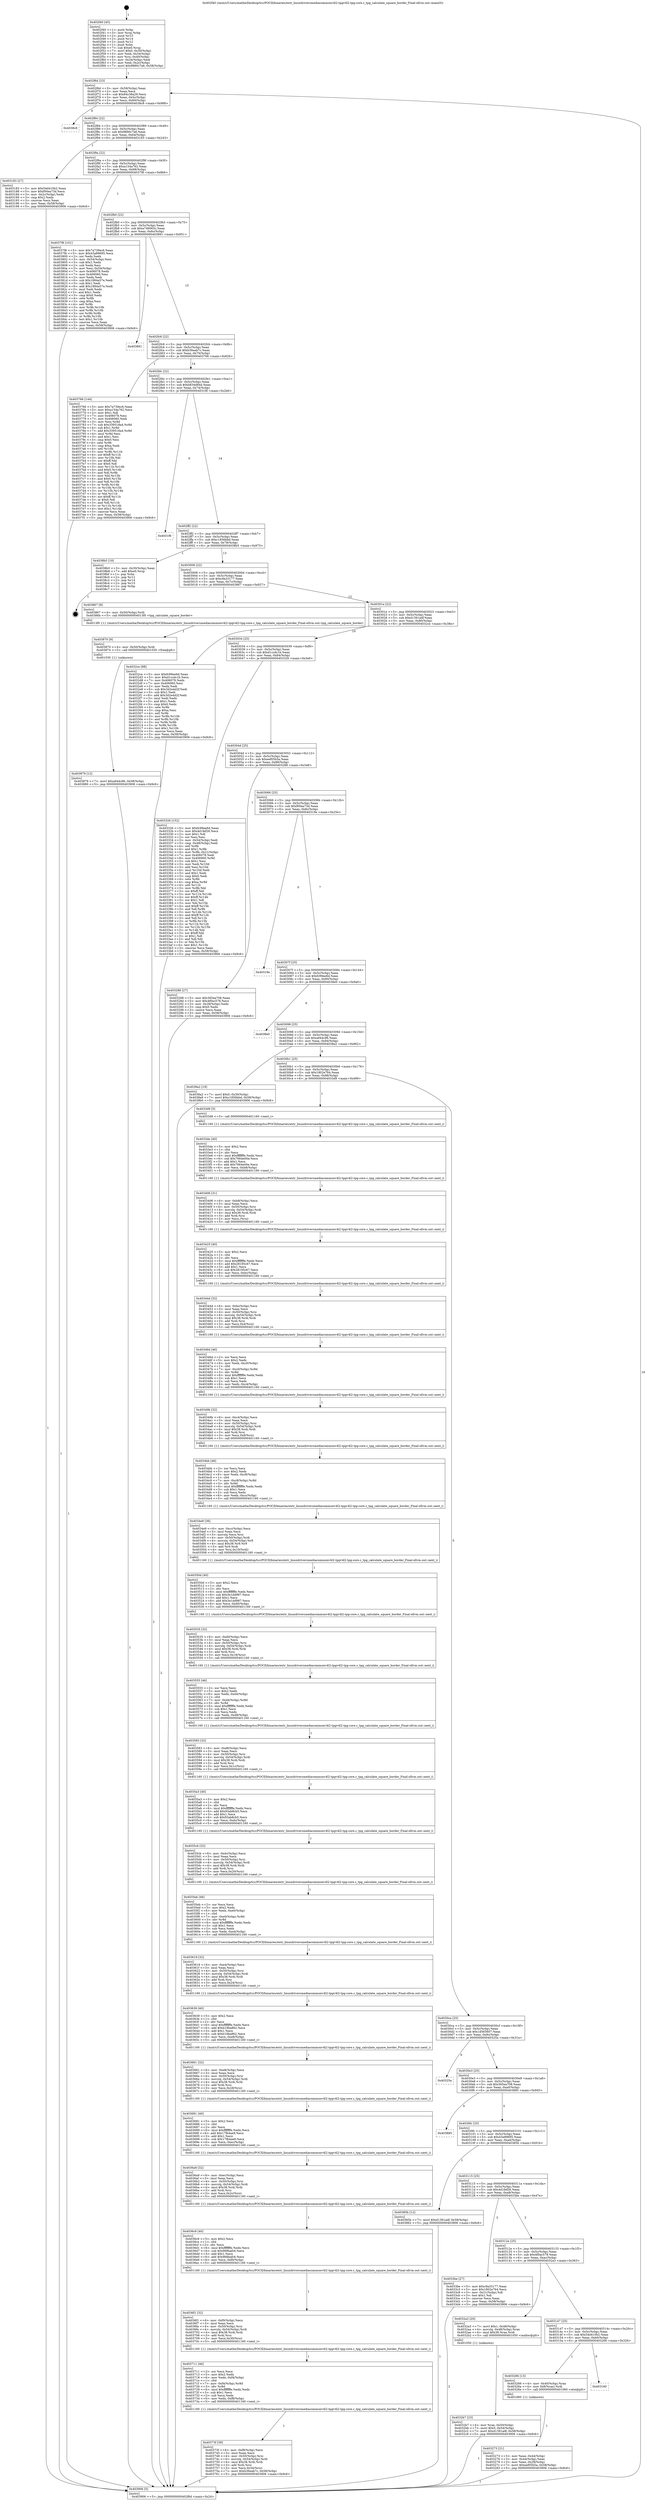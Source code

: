 digraph "0x402f40" {
  label = "0x402f40 (/mnt/c/Users/mathe/Desktop/tcc/POCII/binaries/extr_linuxdriversmediacommonv4l2-tpgv4l2-tpg-core.c_tpg_calculate_square_border_Final-ollvm.out::main(0))"
  labelloc = "t"
  node[shape=record]

  Entry [label="",width=0.3,height=0.3,shape=circle,fillcolor=black,style=filled]
  "0x402f6d" [label="{
     0x402f6d [23]\l
     | [instrs]\l
     &nbsp;&nbsp;0x402f6d \<+3\>: mov -0x58(%rbp),%eax\l
     &nbsp;&nbsp;0x402f70 \<+2\>: mov %eax,%ecx\l
     &nbsp;&nbsp;0x402f72 \<+6\>: sub $0x84c38a29,%ecx\l
     &nbsp;&nbsp;0x402f78 \<+3\>: mov %eax,-0x5c(%rbp)\l
     &nbsp;&nbsp;0x402f7b \<+3\>: mov %ecx,-0x60(%rbp)\l
     &nbsp;&nbsp;0x402f7e \<+6\>: je 00000000004038c8 \<main+0x988\>\l
  }"]
  "0x4038c8" [label="{
     0x4038c8\l
  }", style=dashed]
  "0x402f84" [label="{
     0x402f84 [22]\l
     | [instrs]\l
     &nbsp;&nbsp;0x402f84 \<+5\>: jmp 0000000000402f89 \<main+0x49\>\l
     &nbsp;&nbsp;0x402f89 \<+3\>: mov -0x5c(%rbp),%eax\l
     &nbsp;&nbsp;0x402f8c \<+5\>: sub $0x9890c7a6,%eax\l
     &nbsp;&nbsp;0x402f91 \<+3\>: mov %eax,-0x64(%rbp)\l
     &nbsp;&nbsp;0x402f94 \<+6\>: je 0000000000403183 \<main+0x243\>\l
  }"]
  Exit [label="",width=0.3,height=0.3,shape=circle,fillcolor=black,style=filled,peripheries=2]
  "0x403183" [label="{
     0x403183 [27]\l
     | [instrs]\l
     &nbsp;&nbsp;0x403183 \<+5\>: mov $0x54d410b2,%eax\l
     &nbsp;&nbsp;0x403188 \<+5\>: mov $0xf00ea73d,%ecx\l
     &nbsp;&nbsp;0x40318d \<+3\>: mov -0x2c(%rbp),%edx\l
     &nbsp;&nbsp;0x403190 \<+3\>: cmp $0x2,%edx\l
     &nbsp;&nbsp;0x403193 \<+3\>: cmovne %ecx,%eax\l
     &nbsp;&nbsp;0x403196 \<+3\>: mov %eax,-0x58(%rbp)\l
     &nbsp;&nbsp;0x403199 \<+5\>: jmp 0000000000403906 \<main+0x9c6\>\l
  }"]
  "0x402f9a" [label="{
     0x402f9a [22]\l
     | [instrs]\l
     &nbsp;&nbsp;0x402f9a \<+5\>: jmp 0000000000402f9f \<main+0x5f\>\l
     &nbsp;&nbsp;0x402f9f \<+3\>: mov -0x5c(%rbp),%eax\l
     &nbsp;&nbsp;0x402fa2 \<+5\>: sub $0xa154a762,%eax\l
     &nbsp;&nbsp;0x402fa7 \<+3\>: mov %eax,-0x68(%rbp)\l
     &nbsp;&nbsp;0x402faa \<+6\>: je 00000000004037f6 \<main+0x8b6\>\l
  }"]
  "0x403906" [label="{
     0x403906 [5]\l
     | [instrs]\l
     &nbsp;&nbsp;0x403906 \<+5\>: jmp 0000000000402f6d \<main+0x2d\>\l
  }"]
  "0x402f40" [label="{
     0x402f40 [45]\l
     | [instrs]\l
     &nbsp;&nbsp;0x402f40 \<+1\>: push %rbp\l
     &nbsp;&nbsp;0x402f41 \<+3\>: mov %rsp,%rbp\l
     &nbsp;&nbsp;0x402f44 \<+2\>: push %r15\l
     &nbsp;&nbsp;0x402f46 \<+2\>: push %r14\l
     &nbsp;&nbsp;0x402f48 \<+2\>: push %r12\l
     &nbsp;&nbsp;0x402f4a \<+1\>: push %rbx\l
     &nbsp;&nbsp;0x402f4b \<+7\>: sub $0xe0,%rsp\l
     &nbsp;&nbsp;0x402f52 \<+7\>: movl $0x0,-0x30(%rbp)\l
     &nbsp;&nbsp;0x402f59 \<+3\>: mov %edi,-0x34(%rbp)\l
     &nbsp;&nbsp;0x402f5c \<+4\>: mov %rsi,-0x40(%rbp)\l
     &nbsp;&nbsp;0x402f60 \<+3\>: mov -0x34(%rbp),%edi\l
     &nbsp;&nbsp;0x402f63 \<+3\>: mov %edi,-0x2c(%rbp)\l
     &nbsp;&nbsp;0x402f66 \<+7\>: movl $0x9890c7a6,-0x58(%rbp)\l
  }"]
  "0x403879" [label="{
     0x403879 [12]\l
     | [instrs]\l
     &nbsp;&nbsp;0x403879 \<+7\>: movl $0xa944c96,-0x58(%rbp)\l
     &nbsp;&nbsp;0x403880 \<+5\>: jmp 0000000000403906 \<main+0x9c6\>\l
  }"]
  "0x4037f6" [label="{
     0x4037f6 [101]\l
     | [instrs]\l
     &nbsp;&nbsp;0x4037f6 \<+5\>: mov $0x7a739ec6,%eax\l
     &nbsp;&nbsp;0x4037fb \<+5\>: mov $0x43a89695,%ecx\l
     &nbsp;&nbsp;0x403800 \<+2\>: xor %edx,%edx\l
     &nbsp;&nbsp;0x403802 \<+3\>: mov -0x54(%rbp),%esi\l
     &nbsp;&nbsp;0x403805 \<+3\>: sub $0x1,%edx\l
     &nbsp;&nbsp;0x403808 \<+2\>: sub %edx,%esi\l
     &nbsp;&nbsp;0x40380a \<+3\>: mov %esi,-0x54(%rbp)\l
     &nbsp;&nbsp;0x40380d \<+7\>: mov 0x406078,%edx\l
     &nbsp;&nbsp;0x403814 \<+7\>: mov 0x406060,%esi\l
     &nbsp;&nbsp;0x40381b \<+2\>: mov %edx,%edi\l
     &nbsp;&nbsp;0x40381d \<+6\>: sub $0x1884a57e,%edi\l
     &nbsp;&nbsp;0x403823 \<+3\>: sub $0x1,%edi\l
     &nbsp;&nbsp;0x403826 \<+6\>: add $0x1884a57e,%edi\l
     &nbsp;&nbsp;0x40382c \<+3\>: imul %edi,%edx\l
     &nbsp;&nbsp;0x40382f \<+3\>: and $0x1,%edx\l
     &nbsp;&nbsp;0x403832 \<+3\>: cmp $0x0,%edx\l
     &nbsp;&nbsp;0x403835 \<+4\>: sete %r8b\l
     &nbsp;&nbsp;0x403839 \<+3\>: cmp $0xa,%esi\l
     &nbsp;&nbsp;0x40383c \<+4\>: setl %r9b\l
     &nbsp;&nbsp;0x403840 \<+3\>: mov %r8b,%r10b\l
     &nbsp;&nbsp;0x403843 \<+3\>: and %r9b,%r10b\l
     &nbsp;&nbsp;0x403846 \<+3\>: xor %r9b,%r8b\l
     &nbsp;&nbsp;0x403849 \<+3\>: or %r8b,%r10b\l
     &nbsp;&nbsp;0x40384c \<+4\>: test $0x1,%r10b\l
     &nbsp;&nbsp;0x403850 \<+3\>: cmovne %ecx,%eax\l
     &nbsp;&nbsp;0x403853 \<+3\>: mov %eax,-0x58(%rbp)\l
     &nbsp;&nbsp;0x403856 \<+5\>: jmp 0000000000403906 \<main+0x9c6\>\l
  }"]
  "0x402fb0" [label="{
     0x402fb0 [22]\l
     | [instrs]\l
     &nbsp;&nbsp;0x402fb0 \<+5\>: jmp 0000000000402fb5 \<main+0x75\>\l
     &nbsp;&nbsp;0x402fb5 \<+3\>: mov -0x5c(%rbp),%eax\l
     &nbsp;&nbsp;0x402fb8 \<+5\>: sub $0xa749063c,%eax\l
     &nbsp;&nbsp;0x402fbd \<+3\>: mov %eax,-0x6c(%rbp)\l
     &nbsp;&nbsp;0x402fc0 \<+6\>: je 0000000000403891 \<main+0x951\>\l
  }"]
  "0x403870" [label="{
     0x403870 [9]\l
     | [instrs]\l
     &nbsp;&nbsp;0x403870 \<+4\>: mov -0x50(%rbp),%rdi\l
     &nbsp;&nbsp;0x403874 \<+5\>: call 0000000000401030 \<free@plt\>\l
     | [calls]\l
     &nbsp;&nbsp;0x401030 \{1\} (unknown)\l
  }"]
  "0x403891" [label="{
     0x403891\l
  }", style=dashed]
  "0x402fc6" [label="{
     0x402fc6 [22]\l
     | [instrs]\l
     &nbsp;&nbsp;0x402fc6 \<+5\>: jmp 0000000000402fcb \<main+0x8b\>\l
     &nbsp;&nbsp;0x402fcb \<+3\>: mov -0x5c(%rbp),%eax\l
     &nbsp;&nbsp;0x402fce \<+5\>: sub $0xb36eab7c,%eax\l
     &nbsp;&nbsp;0x402fd3 \<+3\>: mov %eax,-0x70(%rbp)\l
     &nbsp;&nbsp;0x402fd6 \<+6\>: je 0000000000403766 \<main+0x826\>\l
  }"]
  "0x40373f" [label="{
     0x40373f [39]\l
     | [instrs]\l
     &nbsp;&nbsp;0x40373f \<+6\>: mov -0xf8(%rbp),%ecx\l
     &nbsp;&nbsp;0x403745 \<+3\>: imul %eax,%ecx\l
     &nbsp;&nbsp;0x403748 \<+4\>: mov -0x50(%rbp),%rsi\l
     &nbsp;&nbsp;0x40374c \<+4\>: movslq -0x54(%rbp),%rdi\l
     &nbsp;&nbsp;0x403750 \<+4\>: imul $0x38,%rdi,%rdi\l
     &nbsp;&nbsp;0x403754 \<+3\>: add %rdi,%rsi\l
     &nbsp;&nbsp;0x403757 \<+3\>: mov %ecx,0x34(%rsi)\l
     &nbsp;&nbsp;0x40375a \<+7\>: movl $0xb36eab7c,-0x58(%rbp)\l
     &nbsp;&nbsp;0x403761 \<+5\>: jmp 0000000000403906 \<main+0x9c6\>\l
  }"]
  "0x403766" [label="{
     0x403766 [144]\l
     | [instrs]\l
     &nbsp;&nbsp;0x403766 \<+5\>: mov $0x7a739ec6,%eax\l
     &nbsp;&nbsp;0x40376b \<+5\>: mov $0xa154a762,%ecx\l
     &nbsp;&nbsp;0x403770 \<+2\>: mov $0x1,%dl\l
     &nbsp;&nbsp;0x403772 \<+7\>: mov 0x406078,%esi\l
     &nbsp;&nbsp;0x403779 \<+7\>: mov 0x406060,%edi\l
     &nbsp;&nbsp;0x403780 \<+3\>: mov %esi,%r8d\l
     &nbsp;&nbsp;0x403783 \<+7\>: sub $0x339518a4,%r8d\l
     &nbsp;&nbsp;0x40378a \<+4\>: sub $0x1,%r8d\l
     &nbsp;&nbsp;0x40378e \<+7\>: add $0x339518a4,%r8d\l
     &nbsp;&nbsp;0x403795 \<+4\>: imul %r8d,%esi\l
     &nbsp;&nbsp;0x403799 \<+3\>: and $0x1,%esi\l
     &nbsp;&nbsp;0x40379c \<+3\>: cmp $0x0,%esi\l
     &nbsp;&nbsp;0x40379f \<+4\>: sete %r9b\l
     &nbsp;&nbsp;0x4037a3 \<+3\>: cmp $0xa,%edi\l
     &nbsp;&nbsp;0x4037a6 \<+4\>: setl %r10b\l
     &nbsp;&nbsp;0x4037aa \<+3\>: mov %r9b,%r11b\l
     &nbsp;&nbsp;0x4037ad \<+4\>: xor $0xff,%r11b\l
     &nbsp;&nbsp;0x4037b1 \<+3\>: mov %r10b,%bl\l
     &nbsp;&nbsp;0x4037b4 \<+3\>: xor $0xff,%bl\l
     &nbsp;&nbsp;0x4037b7 \<+3\>: xor $0x0,%dl\l
     &nbsp;&nbsp;0x4037ba \<+3\>: mov %r11b,%r14b\l
     &nbsp;&nbsp;0x4037bd \<+4\>: and $0x0,%r14b\l
     &nbsp;&nbsp;0x4037c1 \<+3\>: and %dl,%r9b\l
     &nbsp;&nbsp;0x4037c4 \<+3\>: mov %bl,%r15b\l
     &nbsp;&nbsp;0x4037c7 \<+4\>: and $0x0,%r15b\l
     &nbsp;&nbsp;0x4037cb \<+3\>: and %dl,%r10b\l
     &nbsp;&nbsp;0x4037ce \<+3\>: or %r9b,%r14b\l
     &nbsp;&nbsp;0x4037d1 \<+3\>: or %r10b,%r15b\l
     &nbsp;&nbsp;0x4037d4 \<+3\>: xor %r15b,%r14b\l
     &nbsp;&nbsp;0x4037d7 \<+3\>: or %bl,%r11b\l
     &nbsp;&nbsp;0x4037da \<+4\>: xor $0xff,%r11b\l
     &nbsp;&nbsp;0x4037de \<+3\>: or $0x0,%dl\l
     &nbsp;&nbsp;0x4037e1 \<+3\>: and %dl,%r11b\l
     &nbsp;&nbsp;0x4037e4 \<+3\>: or %r11b,%r14b\l
     &nbsp;&nbsp;0x4037e7 \<+4\>: test $0x1,%r14b\l
     &nbsp;&nbsp;0x4037eb \<+3\>: cmovne %ecx,%eax\l
     &nbsp;&nbsp;0x4037ee \<+3\>: mov %eax,-0x58(%rbp)\l
     &nbsp;&nbsp;0x4037f1 \<+5\>: jmp 0000000000403906 \<main+0x9c6\>\l
  }"]
  "0x402fdc" [label="{
     0x402fdc [22]\l
     | [instrs]\l
     &nbsp;&nbsp;0x402fdc \<+5\>: jmp 0000000000402fe1 \<main+0xa1\>\l
     &nbsp;&nbsp;0x402fe1 \<+3\>: mov -0x5c(%rbp),%eax\l
     &nbsp;&nbsp;0x402fe4 \<+5\>: sub $0xb834d84d,%eax\l
     &nbsp;&nbsp;0x402fe9 \<+3\>: mov %eax,-0x74(%rbp)\l
     &nbsp;&nbsp;0x402fec \<+6\>: je 00000000004031f6 \<main+0x2b6\>\l
  }"]
  "0x403711" [label="{
     0x403711 [46]\l
     | [instrs]\l
     &nbsp;&nbsp;0x403711 \<+2\>: xor %ecx,%ecx\l
     &nbsp;&nbsp;0x403713 \<+5\>: mov $0x2,%edx\l
     &nbsp;&nbsp;0x403718 \<+6\>: mov %edx,-0xf4(%rbp)\l
     &nbsp;&nbsp;0x40371e \<+1\>: cltd\l
     &nbsp;&nbsp;0x40371f \<+7\>: mov -0xf4(%rbp),%r8d\l
     &nbsp;&nbsp;0x403726 \<+3\>: idiv %r8d\l
     &nbsp;&nbsp;0x403729 \<+6\>: imul $0xfffffffe,%edx,%edx\l
     &nbsp;&nbsp;0x40372f \<+3\>: sub $0x1,%ecx\l
     &nbsp;&nbsp;0x403732 \<+2\>: sub %ecx,%edx\l
     &nbsp;&nbsp;0x403734 \<+6\>: mov %edx,-0xf8(%rbp)\l
     &nbsp;&nbsp;0x40373a \<+5\>: call 0000000000401160 \<next_i\>\l
     | [calls]\l
     &nbsp;&nbsp;0x401160 \{1\} (/mnt/c/Users/mathe/Desktop/tcc/POCII/binaries/extr_linuxdriversmediacommonv4l2-tpgv4l2-tpg-core.c_tpg_calculate_square_border_Final-ollvm.out::next_i)\l
  }"]
  "0x4031f6" [label="{
     0x4031f6\l
  }", style=dashed]
  "0x402ff2" [label="{
     0x402ff2 [22]\l
     | [instrs]\l
     &nbsp;&nbsp;0x402ff2 \<+5\>: jmp 0000000000402ff7 \<main+0xb7\>\l
     &nbsp;&nbsp;0x402ff7 \<+3\>: mov -0x5c(%rbp),%eax\l
     &nbsp;&nbsp;0x402ffa \<+5\>: sub $0xc1856bbd,%eax\l
     &nbsp;&nbsp;0x402fff \<+3\>: mov %eax,-0x78(%rbp)\l
     &nbsp;&nbsp;0x403002 \<+6\>: je 00000000004038b5 \<main+0x975\>\l
  }"]
  "0x4036f1" [label="{
     0x4036f1 [32]\l
     | [instrs]\l
     &nbsp;&nbsp;0x4036f1 \<+6\>: mov -0xf0(%rbp),%ecx\l
     &nbsp;&nbsp;0x4036f7 \<+3\>: imul %eax,%ecx\l
     &nbsp;&nbsp;0x4036fa \<+4\>: mov -0x50(%rbp),%rsi\l
     &nbsp;&nbsp;0x4036fe \<+4\>: movslq -0x54(%rbp),%rdi\l
     &nbsp;&nbsp;0x403702 \<+4\>: imul $0x38,%rdi,%rdi\l
     &nbsp;&nbsp;0x403706 \<+3\>: add %rdi,%rsi\l
     &nbsp;&nbsp;0x403709 \<+3\>: mov %ecx,0x30(%rsi)\l
     &nbsp;&nbsp;0x40370c \<+5\>: call 0000000000401160 \<next_i\>\l
     | [calls]\l
     &nbsp;&nbsp;0x401160 \{1\} (/mnt/c/Users/mathe/Desktop/tcc/POCII/binaries/extr_linuxdriversmediacommonv4l2-tpgv4l2-tpg-core.c_tpg_calculate_square_border_Final-ollvm.out::next_i)\l
  }"]
  "0x4038b5" [label="{
     0x4038b5 [19]\l
     | [instrs]\l
     &nbsp;&nbsp;0x4038b5 \<+3\>: mov -0x30(%rbp),%eax\l
     &nbsp;&nbsp;0x4038b8 \<+7\>: add $0xe0,%rsp\l
     &nbsp;&nbsp;0x4038bf \<+1\>: pop %rbx\l
     &nbsp;&nbsp;0x4038c0 \<+2\>: pop %r12\l
     &nbsp;&nbsp;0x4038c2 \<+2\>: pop %r14\l
     &nbsp;&nbsp;0x4038c4 \<+2\>: pop %r15\l
     &nbsp;&nbsp;0x4038c6 \<+1\>: pop %rbp\l
     &nbsp;&nbsp;0x4038c7 \<+1\>: ret\l
  }"]
  "0x403008" [label="{
     0x403008 [22]\l
     | [instrs]\l
     &nbsp;&nbsp;0x403008 \<+5\>: jmp 000000000040300d \<main+0xcd\>\l
     &nbsp;&nbsp;0x40300d \<+3\>: mov -0x5c(%rbp),%eax\l
     &nbsp;&nbsp;0x403010 \<+5\>: sub $0xc9a33177,%eax\l
     &nbsp;&nbsp;0x403015 \<+3\>: mov %eax,-0x7c(%rbp)\l
     &nbsp;&nbsp;0x403018 \<+6\>: je 0000000000403867 \<main+0x927\>\l
  }"]
  "0x4036c9" [label="{
     0x4036c9 [40]\l
     | [instrs]\l
     &nbsp;&nbsp;0x4036c9 \<+5\>: mov $0x2,%ecx\l
     &nbsp;&nbsp;0x4036ce \<+1\>: cltd\l
     &nbsp;&nbsp;0x4036cf \<+2\>: idiv %ecx\l
     &nbsp;&nbsp;0x4036d1 \<+6\>: imul $0xfffffffe,%edx,%ecx\l
     &nbsp;&nbsp;0x4036d7 \<+6\>: sub $0x968bafc6,%ecx\l
     &nbsp;&nbsp;0x4036dd \<+3\>: add $0x1,%ecx\l
     &nbsp;&nbsp;0x4036e0 \<+6\>: add $0x968bafc6,%ecx\l
     &nbsp;&nbsp;0x4036e6 \<+6\>: mov %ecx,-0xf0(%rbp)\l
     &nbsp;&nbsp;0x4036ec \<+5\>: call 0000000000401160 \<next_i\>\l
     | [calls]\l
     &nbsp;&nbsp;0x401160 \{1\} (/mnt/c/Users/mathe/Desktop/tcc/POCII/binaries/extr_linuxdriversmediacommonv4l2-tpgv4l2-tpg-core.c_tpg_calculate_square_border_Final-ollvm.out::next_i)\l
  }"]
  "0x403867" [label="{
     0x403867 [9]\l
     | [instrs]\l
     &nbsp;&nbsp;0x403867 \<+4\>: mov -0x50(%rbp),%rdi\l
     &nbsp;&nbsp;0x40386b \<+5\>: call 00000000004013f0 \<tpg_calculate_square_border\>\l
     | [calls]\l
     &nbsp;&nbsp;0x4013f0 \{1\} (/mnt/c/Users/mathe/Desktop/tcc/POCII/binaries/extr_linuxdriversmediacommonv4l2-tpgv4l2-tpg-core.c_tpg_calculate_square_border_Final-ollvm.out::tpg_calculate_square_border)\l
  }"]
  "0x40301e" [label="{
     0x40301e [22]\l
     | [instrs]\l
     &nbsp;&nbsp;0x40301e \<+5\>: jmp 0000000000403023 \<main+0xe3\>\l
     &nbsp;&nbsp;0x403023 \<+3\>: mov -0x5c(%rbp),%eax\l
     &nbsp;&nbsp;0x403026 \<+5\>: sub $0xd1391adf,%eax\l
     &nbsp;&nbsp;0x40302b \<+3\>: mov %eax,-0x80(%rbp)\l
     &nbsp;&nbsp;0x40302e \<+6\>: je 00000000004032ce \<main+0x38e\>\l
  }"]
  "0x4036a9" [label="{
     0x4036a9 [32]\l
     | [instrs]\l
     &nbsp;&nbsp;0x4036a9 \<+6\>: mov -0xec(%rbp),%ecx\l
     &nbsp;&nbsp;0x4036af \<+3\>: imul %eax,%ecx\l
     &nbsp;&nbsp;0x4036b2 \<+4\>: mov -0x50(%rbp),%rsi\l
     &nbsp;&nbsp;0x4036b6 \<+4\>: movslq -0x54(%rbp),%rdi\l
     &nbsp;&nbsp;0x4036ba \<+4\>: imul $0x38,%rdi,%rdi\l
     &nbsp;&nbsp;0x4036be \<+3\>: add %rdi,%rsi\l
     &nbsp;&nbsp;0x4036c1 \<+3\>: mov %ecx,0x2c(%rsi)\l
     &nbsp;&nbsp;0x4036c4 \<+5\>: call 0000000000401160 \<next_i\>\l
     | [calls]\l
     &nbsp;&nbsp;0x401160 \{1\} (/mnt/c/Users/mathe/Desktop/tcc/POCII/binaries/extr_linuxdriversmediacommonv4l2-tpgv4l2-tpg-core.c_tpg_calculate_square_border_Final-ollvm.out::next_i)\l
  }"]
  "0x4032ce" [label="{
     0x4032ce [88]\l
     | [instrs]\l
     &nbsp;&nbsp;0x4032ce \<+5\>: mov $0xfc99ee6d,%eax\l
     &nbsp;&nbsp;0x4032d3 \<+5\>: mov $0xd1ccdc1b,%ecx\l
     &nbsp;&nbsp;0x4032d8 \<+7\>: mov 0x406078,%edx\l
     &nbsp;&nbsp;0x4032df \<+7\>: mov 0x406060,%esi\l
     &nbsp;&nbsp;0x4032e6 \<+2\>: mov %edx,%edi\l
     &nbsp;&nbsp;0x4032e8 \<+6\>: sub $0x3d2e4d2f,%edi\l
     &nbsp;&nbsp;0x4032ee \<+3\>: sub $0x1,%edi\l
     &nbsp;&nbsp;0x4032f1 \<+6\>: add $0x3d2e4d2f,%edi\l
     &nbsp;&nbsp;0x4032f7 \<+3\>: imul %edi,%edx\l
     &nbsp;&nbsp;0x4032fa \<+3\>: and $0x1,%edx\l
     &nbsp;&nbsp;0x4032fd \<+3\>: cmp $0x0,%edx\l
     &nbsp;&nbsp;0x403300 \<+4\>: sete %r8b\l
     &nbsp;&nbsp;0x403304 \<+3\>: cmp $0xa,%esi\l
     &nbsp;&nbsp;0x403307 \<+4\>: setl %r9b\l
     &nbsp;&nbsp;0x40330b \<+3\>: mov %r8b,%r10b\l
     &nbsp;&nbsp;0x40330e \<+3\>: and %r9b,%r10b\l
     &nbsp;&nbsp;0x403311 \<+3\>: xor %r9b,%r8b\l
     &nbsp;&nbsp;0x403314 \<+3\>: or %r8b,%r10b\l
     &nbsp;&nbsp;0x403317 \<+4\>: test $0x1,%r10b\l
     &nbsp;&nbsp;0x40331b \<+3\>: cmovne %ecx,%eax\l
     &nbsp;&nbsp;0x40331e \<+3\>: mov %eax,-0x58(%rbp)\l
     &nbsp;&nbsp;0x403321 \<+5\>: jmp 0000000000403906 \<main+0x9c6\>\l
  }"]
  "0x403034" [label="{
     0x403034 [25]\l
     | [instrs]\l
     &nbsp;&nbsp;0x403034 \<+5\>: jmp 0000000000403039 \<main+0xf9\>\l
     &nbsp;&nbsp;0x403039 \<+3\>: mov -0x5c(%rbp),%eax\l
     &nbsp;&nbsp;0x40303c \<+5\>: sub $0xd1ccdc1b,%eax\l
     &nbsp;&nbsp;0x403041 \<+6\>: mov %eax,-0x84(%rbp)\l
     &nbsp;&nbsp;0x403047 \<+6\>: je 0000000000403326 \<main+0x3e6\>\l
  }"]
  "0x403681" [label="{
     0x403681 [40]\l
     | [instrs]\l
     &nbsp;&nbsp;0x403681 \<+5\>: mov $0x2,%ecx\l
     &nbsp;&nbsp;0x403686 \<+1\>: cltd\l
     &nbsp;&nbsp;0x403687 \<+2\>: idiv %ecx\l
     &nbsp;&nbsp;0x403689 \<+6\>: imul $0xfffffffe,%edx,%ecx\l
     &nbsp;&nbsp;0x40368f \<+6\>: add $0x17fb4ae9,%ecx\l
     &nbsp;&nbsp;0x403695 \<+3\>: add $0x1,%ecx\l
     &nbsp;&nbsp;0x403698 \<+6\>: sub $0x17fb4ae9,%ecx\l
     &nbsp;&nbsp;0x40369e \<+6\>: mov %ecx,-0xec(%rbp)\l
     &nbsp;&nbsp;0x4036a4 \<+5\>: call 0000000000401160 \<next_i\>\l
     | [calls]\l
     &nbsp;&nbsp;0x401160 \{1\} (/mnt/c/Users/mathe/Desktop/tcc/POCII/binaries/extr_linuxdriversmediacommonv4l2-tpgv4l2-tpg-core.c_tpg_calculate_square_border_Final-ollvm.out::next_i)\l
  }"]
  "0x403326" [label="{
     0x403326 [152]\l
     | [instrs]\l
     &nbsp;&nbsp;0x403326 \<+5\>: mov $0xfc99ee6d,%eax\l
     &nbsp;&nbsp;0x40332b \<+5\>: mov $0x4d1fef26,%ecx\l
     &nbsp;&nbsp;0x403330 \<+2\>: mov $0x1,%dl\l
     &nbsp;&nbsp;0x403332 \<+2\>: xor %esi,%esi\l
     &nbsp;&nbsp;0x403334 \<+3\>: mov -0x54(%rbp),%edi\l
     &nbsp;&nbsp;0x403337 \<+3\>: cmp -0x48(%rbp),%edi\l
     &nbsp;&nbsp;0x40333a \<+4\>: setl %r8b\l
     &nbsp;&nbsp;0x40333e \<+4\>: and $0x1,%r8b\l
     &nbsp;&nbsp;0x403342 \<+4\>: mov %r8b,-0x21(%rbp)\l
     &nbsp;&nbsp;0x403346 \<+7\>: mov 0x406078,%edi\l
     &nbsp;&nbsp;0x40334d \<+8\>: mov 0x406060,%r9d\l
     &nbsp;&nbsp;0x403355 \<+3\>: sub $0x1,%esi\l
     &nbsp;&nbsp;0x403358 \<+3\>: mov %edi,%r10d\l
     &nbsp;&nbsp;0x40335b \<+3\>: add %esi,%r10d\l
     &nbsp;&nbsp;0x40335e \<+4\>: imul %r10d,%edi\l
     &nbsp;&nbsp;0x403362 \<+3\>: and $0x1,%edi\l
     &nbsp;&nbsp;0x403365 \<+3\>: cmp $0x0,%edi\l
     &nbsp;&nbsp;0x403368 \<+4\>: sete %r8b\l
     &nbsp;&nbsp;0x40336c \<+4\>: cmp $0xa,%r9d\l
     &nbsp;&nbsp;0x403370 \<+4\>: setl %r11b\l
     &nbsp;&nbsp;0x403374 \<+3\>: mov %r8b,%bl\l
     &nbsp;&nbsp;0x403377 \<+3\>: xor $0xff,%bl\l
     &nbsp;&nbsp;0x40337a \<+3\>: mov %r11b,%r14b\l
     &nbsp;&nbsp;0x40337d \<+4\>: xor $0xff,%r14b\l
     &nbsp;&nbsp;0x403381 \<+3\>: xor $0x1,%dl\l
     &nbsp;&nbsp;0x403384 \<+3\>: mov %bl,%r15b\l
     &nbsp;&nbsp;0x403387 \<+4\>: and $0xff,%r15b\l
     &nbsp;&nbsp;0x40338b \<+3\>: and %dl,%r8b\l
     &nbsp;&nbsp;0x40338e \<+3\>: mov %r14b,%r12b\l
     &nbsp;&nbsp;0x403391 \<+4\>: and $0xff,%r12b\l
     &nbsp;&nbsp;0x403395 \<+3\>: and %dl,%r11b\l
     &nbsp;&nbsp;0x403398 \<+3\>: or %r8b,%r15b\l
     &nbsp;&nbsp;0x40339b \<+3\>: or %r11b,%r12b\l
     &nbsp;&nbsp;0x40339e \<+3\>: xor %r12b,%r15b\l
     &nbsp;&nbsp;0x4033a1 \<+3\>: or %r14b,%bl\l
     &nbsp;&nbsp;0x4033a4 \<+3\>: xor $0xff,%bl\l
     &nbsp;&nbsp;0x4033a7 \<+3\>: or $0x1,%dl\l
     &nbsp;&nbsp;0x4033aa \<+2\>: and %dl,%bl\l
     &nbsp;&nbsp;0x4033ac \<+3\>: or %bl,%r15b\l
     &nbsp;&nbsp;0x4033af \<+4\>: test $0x1,%r15b\l
     &nbsp;&nbsp;0x4033b3 \<+3\>: cmovne %ecx,%eax\l
     &nbsp;&nbsp;0x4033b6 \<+3\>: mov %eax,-0x58(%rbp)\l
     &nbsp;&nbsp;0x4033b9 \<+5\>: jmp 0000000000403906 \<main+0x9c6\>\l
  }"]
  "0x40304d" [label="{
     0x40304d [25]\l
     | [instrs]\l
     &nbsp;&nbsp;0x40304d \<+5\>: jmp 0000000000403052 \<main+0x112\>\l
     &nbsp;&nbsp;0x403052 \<+3\>: mov -0x5c(%rbp),%eax\l
     &nbsp;&nbsp;0x403055 \<+5\>: sub $0xeef05b5a,%eax\l
     &nbsp;&nbsp;0x40305a \<+6\>: mov %eax,-0x88(%rbp)\l
     &nbsp;&nbsp;0x403060 \<+6\>: je 0000000000403288 \<main+0x348\>\l
  }"]
  "0x403661" [label="{
     0x403661 [32]\l
     | [instrs]\l
     &nbsp;&nbsp;0x403661 \<+6\>: mov -0xe8(%rbp),%ecx\l
     &nbsp;&nbsp;0x403667 \<+3\>: imul %eax,%ecx\l
     &nbsp;&nbsp;0x40366a \<+4\>: mov -0x50(%rbp),%rsi\l
     &nbsp;&nbsp;0x40366e \<+4\>: movslq -0x54(%rbp),%rdi\l
     &nbsp;&nbsp;0x403672 \<+4\>: imul $0x38,%rdi,%rdi\l
     &nbsp;&nbsp;0x403676 \<+3\>: add %rdi,%rsi\l
     &nbsp;&nbsp;0x403679 \<+3\>: mov %ecx,0x28(%rsi)\l
     &nbsp;&nbsp;0x40367c \<+5\>: call 0000000000401160 \<next_i\>\l
     | [calls]\l
     &nbsp;&nbsp;0x401160 \{1\} (/mnt/c/Users/mathe/Desktop/tcc/POCII/binaries/extr_linuxdriversmediacommonv4l2-tpgv4l2-tpg-core.c_tpg_calculate_square_border_Final-ollvm.out::next_i)\l
  }"]
  "0x403288" [label="{
     0x403288 [27]\l
     | [instrs]\l
     &nbsp;&nbsp;0x403288 \<+5\>: mov $0x365ea708,%eax\l
     &nbsp;&nbsp;0x40328d \<+5\>: mov $0x4f0ac578,%ecx\l
     &nbsp;&nbsp;0x403292 \<+3\>: mov -0x28(%rbp),%edx\l
     &nbsp;&nbsp;0x403295 \<+3\>: cmp $0x0,%edx\l
     &nbsp;&nbsp;0x403298 \<+3\>: cmove %ecx,%eax\l
     &nbsp;&nbsp;0x40329b \<+3\>: mov %eax,-0x58(%rbp)\l
     &nbsp;&nbsp;0x40329e \<+5\>: jmp 0000000000403906 \<main+0x9c6\>\l
  }"]
  "0x403066" [label="{
     0x403066 [25]\l
     | [instrs]\l
     &nbsp;&nbsp;0x403066 \<+5\>: jmp 000000000040306b \<main+0x12b\>\l
     &nbsp;&nbsp;0x40306b \<+3\>: mov -0x5c(%rbp),%eax\l
     &nbsp;&nbsp;0x40306e \<+5\>: sub $0xf00ea73d,%eax\l
     &nbsp;&nbsp;0x403073 \<+6\>: mov %eax,-0x8c(%rbp)\l
     &nbsp;&nbsp;0x403079 \<+6\>: je 000000000040319e \<main+0x25e\>\l
  }"]
  "0x403639" [label="{
     0x403639 [40]\l
     | [instrs]\l
     &nbsp;&nbsp;0x403639 \<+5\>: mov $0x2,%ecx\l
     &nbsp;&nbsp;0x40363e \<+1\>: cltd\l
     &nbsp;&nbsp;0x40363f \<+2\>: idiv %ecx\l
     &nbsp;&nbsp;0x403641 \<+6\>: imul $0xfffffffe,%edx,%ecx\l
     &nbsp;&nbsp;0x403647 \<+6\>: add $0xb19ba862,%ecx\l
     &nbsp;&nbsp;0x40364d \<+3\>: add $0x1,%ecx\l
     &nbsp;&nbsp;0x403650 \<+6\>: sub $0xb19ba862,%ecx\l
     &nbsp;&nbsp;0x403656 \<+6\>: mov %ecx,-0xe8(%rbp)\l
     &nbsp;&nbsp;0x40365c \<+5\>: call 0000000000401160 \<next_i\>\l
     | [calls]\l
     &nbsp;&nbsp;0x401160 \{1\} (/mnt/c/Users/mathe/Desktop/tcc/POCII/binaries/extr_linuxdriversmediacommonv4l2-tpgv4l2-tpg-core.c_tpg_calculate_square_border_Final-ollvm.out::next_i)\l
  }"]
  "0x40319e" [label="{
     0x40319e\l
  }", style=dashed]
  "0x40307f" [label="{
     0x40307f [25]\l
     | [instrs]\l
     &nbsp;&nbsp;0x40307f \<+5\>: jmp 0000000000403084 \<main+0x144\>\l
     &nbsp;&nbsp;0x403084 \<+3\>: mov -0x5c(%rbp),%eax\l
     &nbsp;&nbsp;0x403087 \<+5\>: sub $0xfc99ee6d,%eax\l
     &nbsp;&nbsp;0x40308c \<+6\>: mov %eax,-0x90(%rbp)\l
     &nbsp;&nbsp;0x403092 \<+6\>: je 00000000004038e0 \<main+0x9a0\>\l
  }"]
  "0x403619" [label="{
     0x403619 [32]\l
     | [instrs]\l
     &nbsp;&nbsp;0x403619 \<+6\>: mov -0xe4(%rbp),%ecx\l
     &nbsp;&nbsp;0x40361f \<+3\>: imul %eax,%ecx\l
     &nbsp;&nbsp;0x403622 \<+4\>: mov -0x50(%rbp),%rsi\l
     &nbsp;&nbsp;0x403626 \<+4\>: movslq -0x54(%rbp),%rdi\l
     &nbsp;&nbsp;0x40362a \<+4\>: imul $0x38,%rdi,%rdi\l
     &nbsp;&nbsp;0x40362e \<+3\>: add %rdi,%rsi\l
     &nbsp;&nbsp;0x403631 \<+3\>: mov %ecx,0x24(%rsi)\l
     &nbsp;&nbsp;0x403634 \<+5\>: call 0000000000401160 \<next_i\>\l
     | [calls]\l
     &nbsp;&nbsp;0x401160 \{1\} (/mnt/c/Users/mathe/Desktop/tcc/POCII/binaries/extr_linuxdriversmediacommonv4l2-tpgv4l2-tpg-core.c_tpg_calculate_square_border_Final-ollvm.out::next_i)\l
  }"]
  "0x4038e0" [label="{
     0x4038e0\l
  }", style=dashed]
  "0x403098" [label="{
     0x403098 [25]\l
     | [instrs]\l
     &nbsp;&nbsp;0x403098 \<+5\>: jmp 000000000040309d \<main+0x15d\>\l
     &nbsp;&nbsp;0x40309d \<+3\>: mov -0x5c(%rbp),%eax\l
     &nbsp;&nbsp;0x4030a0 \<+5\>: sub $0xa944c96,%eax\l
     &nbsp;&nbsp;0x4030a5 \<+6\>: mov %eax,-0x94(%rbp)\l
     &nbsp;&nbsp;0x4030ab \<+6\>: je 00000000004038a2 \<main+0x962\>\l
  }"]
  "0x4035eb" [label="{
     0x4035eb [46]\l
     | [instrs]\l
     &nbsp;&nbsp;0x4035eb \<+2\>: xor %ecx,%ecx\l
     &nbsp;&nbsp;0x4035ed \<+5\>: mov $0x2,%edx\l
     &nbsp;&nbsp;0x4035f2 \<+6\>: mov %edx,-0xe0(%rbp)\l
     &nbsp;&nbsp;0x4035f8 \<+1\>: cltd\l
     &nbsp;&nbsp;0x4035f9 \<+7\>: mov -0xe0(%rbp),%r8d\l
     &nbsp;&nbsp;0x403600 \<+3\>: idiv %r8d\l
     &nbsp;&nbsp;0x403603 \<+6\>: imul $0xfffffffe,%edx,%edx\l
     &nbsp;&nbsp;0x403609 \<+3\>: sub $0x1,%ecx\l
     &nbsp;&nbsp;0x40360c \<+2\>: sub %ecx,%edx\l
     &nbsp;&nbsp;0x40360e \<+6\>: mov %edx,-0xe4(%rbp)\l
     &nbsp;&nbsp;0x403614 \<+5\>: call 0000000000401160 \<next_i\>\l
     | [calls]\l
     &nbsp;&nbsp;0x401160 \{1\} (/mnt/c/Users/mathe/Desktop/tcc/POCII/binaries/extr_linuxdriversmediacommonv4l2-tpgv4l2-tpg-core.c_tpg_calculate_square_border_Final-ollvm.out::next_i)\l
  }"]
  "0x4038a2" [label="{
     0x4038a2 [19]\l
     | [instrs]\l
     &nbsp;&nbsp;0x4038a2 \<+7\>: movl $0x0,-0x30(%rbp)\l
     &nbsp;&nbsp;0x4038a9 \<+7\>: movl $0xc1856bbd,-0x58(%rbp)\l
     &nbsp;&nbsp;0x4038b0 \<+5\>: jmp 0000000000403906 \<main+0x9c6\>\l
  }"]
  "0x4030b1" [label="{
     0x4030b1 [25]\l
     | [instrs]\l
     &nbsp;&nbsp;0x4030b1 \<+5\>: jmp 00000000004030b6 \<main+0x176\>\l
     &nbsp;&nbsp;0x4030b6 \<+3\>: mov -0x5c(%rbp),%eax\l
     &nbsp;&nbsp;0x4030b9 \<+5\>: sub $0x1802e764,%eax\l
     &nbsp;&nbsp;0x4030be \<+6\>: mov %eax,-0x98(%rbp)\l
     &nbsp;&nbsp;0x4030c4 \<+6\>: je 00000000004033d9 \<main+0x499\>\l
  }"]
  "0x4035cb" [label="{
     0x4035cb [32]\l
     | [instrs]\l
     &nbsp;&nbsp;0x4035cb \<+6\>: mov -0xdc(%rbp),%ecx\l
     &nbsp;&nbsp;0x4035d1 \<+3\>: imul %eax,%ecx\l
     &nbsp;&nbsp;0x4035d4 \<+4\>: mov -0x50(%rbp),%rsi\l
     &nbsp;&nbsp;0x4035d8 \<+4\>: movslq -0x54(%rbp),%rdi\l
     &nbsp;&nbsp;0x4035dc \<+4\>: imul $0x38,%rdi,%rdi\l
     &nbsp;&nbsp;0x4035e0 \<+3\>: add %rdi,%rsi\l
     &nbsp;&nbsp;0x4035e3 \<+3\>: mov %ecx,0x20(%rsi)\l
     &nbsp;&nbsp;0x4035e6 \<+5\>: call 0000000000401160 \<next_i\>\l
     | [calls]\l
     &nbsp;&nbsp;0x401160 \{1\} (/mnt/c/Users/mathe/Desktop/tcc/POCII/binaries/extr_linuxdriversmediacommonv4l2-tpgv4l2-tpg-core.c_tpg_calculate_square_border_Final-ollvm.out::next_i)\l
  }"]
  "0x4033d9" [label="{
     0x4033d9 [5]\l
     | [instrs]\l
     &nbsp;&nbsp;0x4033d9 \<+5\>: call 0000000000401160 \<next_i\>\l
     | [calls]\l
     &nbsp;&nbsp;0x401160 \{1\} (/mnt/c/Users/mathe/Desktop/tcc/POCII/binaries/extr_linuxdriversmediacommonv4l2-tpgv4l2-tpg-core.c_tpg_calculate_square_border_Final-ollvm.out::next_i)\l
  }"]
  "0x4030ca" [label="{
     0x4030ca [25]\l
     | [instrs]\l
     &nbsp;&nbsp;0x4030ca \<+5\>: jmp 00000000004030cf \<main+0x18f\>\l
     &nbsp;&nbsp;0x4030cf \<+3\>: mov -0x5c(%rbp),%eax\l
     &nbsp;&nbsp;0x4030d2 \<+5\>: sub $0x1d565607,%eax\l
     &nbsp;&nbsp;0x4030d7 \<+6\>: mov %eax,-0x9c(%rbp)\l
     &nbsp;&nbsp;0x4030dd \<+6\>: je 000000000040325a \<main+0x31a\>\l
  }"]
  "0x4035a3" [label="{
     0x4035a3 [40]\l
     | [instrs]\l
     &nbsp;&nbsp;0x4035a3 \<+5\>: mov $0x2,%ecx\l
     &nbsp;&nbsp;0x4035a8 \<+1\>: cltd\l
     &nbsp;&nbsp;0x4035a9 \<+2\>: idiv %ecx\l
     &nbsp;&nbsp;0x4035ab \<+6\>: imul $0xfffffffe,%edx,%ecx\l
     &nbsp;&nbsp;0x4035b1 \<+6\>: add $0x93ab8cb5,%ecx\l
     &nbsp;&nbsp;0x4035b7 \<+3\>: add $0x1,%ecx\l
     &nbsp;&nbsp;0x4035ba \<+6\>: sub $0x93ab8cb5,%ecx\l
     &nbsp;&nbsp;0x4035c0 \<+6\>: mov %ecx,-0xdc(%rbp)\l
     &nbsp;&nbsp;0x4035c6 \<+5\>: call 0000000000401160 \<next_i\>\l
     | [calls]\l
     &nbsp;&nbsp;0x401160 \{1\} (/mnt/c/Users/mathe/Desktop/tcc/POCII/binaries/extr_linuxdriversmediacommonv4l2-tpgv4l2-tpg-core.c_tpg_calculate_square_border_Final-ollvm.out::next_i)\l
  }"]
  "0x40325a" [label="{
     0x40325a\l
  }", style=dashed]
  "0x4030e3" [label="{
     0x4030e3 [25]\l
     | [instrs]\l
     &nbsp;&nbsp;0x4030e3 \<+5\>: jmp 00000000004030e8 \<main+0x1a8\>\l
     &nbsp;&nbsp;0x4030e8 \<+3\>: mov -0x5c(%rbp),%eax\l
     &nbsp;&nbsp;0x4030eb \<+5\>: sub $0x365ea708,%eax\l
     &nbsp;&nbsp;0x4030f0 \<+6\>: mov %eax,-0xa0(%rbp)\l
     &nbsp;&nbsp;0x4030f6 \<+6\>: je 0000000000403885 \<main+0x945\>\l
  }"]
  "0x403583" [label="{
     0x403583 [32]\l
     | [instrs]\l
     &nbsp;&nbsp;0x403583 \<+6\>: mov -0xd8(%rbp),%ecx\l
     &nbsp;&nbsp;0x403589 \<+3\>: imul %eax,%ecx\l
     &nbsp;&nbsp;0x40358c \<+4\>: mov -0x50(%rbp),%rsi\l
     &nbsp;&nbsp;0x403590 \<+4\>: movslq -0x54(%rbp),%rdi\l
     &nbsp;&nbsp;0x403594 \<+4\>: imul $0x38,%rdi,%rdi\l
     &nbsp;&nbsp;0x403598 \<+3\>: add %rdi,%rsi\l
     &nbsp;&nbsp;0x40359b \<+3\>: mov %ecx,0x1c(%rsi)\l
     &nbsp;&nbsp;0x40359e \<+5\>: call 0000000000401160 \<next_i\>\l
     | [calls]\l
     &nbsp;&nbsp;0x401160 \{1\} (/mnt/c/Users/mathe/Desktop/tcc/POCII/binaries/extr_linuxdriversmediacommonv4l2-tpgv4l2-tpg-core.c_tpg_calculate_square_border_Final-ollvm.out::next_i)\l
  }"]
  "0x403885" [label="{
     0x403885\l
  }", style=dashed]
  "0x4030fc" [label="{
     0x4030fc [25]\l
     | [instrs]\l
     &nbsp;&nbsp;0x4030fc \<+5\>: jmp 0000000000403101 \<main+0x1c1\>\l
     &nbsp;&nbsp;0x403101 \<+3\>: mov -0x5c(%rbp),%eax\l
     &nbsp;&nbsp;0x403104 \<+5\>: sub $0x43a89695,%eax\l
     &nbsp;&nbsp;0x403109 \<+6\>: mov %eax,-0xa4(%rbp)\l
     &nbsp;&nbsp;0x40310f \<+6\>: je 000000000040385b \<main+0x91b\>\l
  }"]
  "0x403555" [label="{
     0x403555 [46]\l
     | [instrs]\l
     &nbsp;&nbsp;0x403555 \<+2\>: xor %ecx,%ecx\l
     &nbsp;&nbsp;0x403557 \<+5\>: mov $0x2,%edx\l
     &nbsp;&nbsp;0x40355c \<+6\>: mov %edx,-0xd4(%rbp)\l
     &nbsp;&nbsp;0x403562 \<+1\>: cltd\l
     &nbsp;&nbsp;0x403563 \<+7\>: mov -0xd4(%rbp),%r8d\l
     &nbsp;&nbsp;0x40356a \<+3\>: idiv %r8d\l
     &nbsp;&nbsp;0x40356d \<+6\>: imul $0xfffffffe,%edx,%edx\l
     &nbsp;&nbsp;0x403573 \<+3\>: sub $0x1,%ecx\l
     &nbsp;&nbsp;0x403576 \<+2\>: sub %ecx,%edx\l
     &nbsp;&nbsp;0x403578 \<+6\>: mov %edx,-0xd8(%rbp)\l
     &nbsp;&nbsp;0x40357e \<+5\>: call 0000000000401160 \<next_i\>\l
     | [calls]\l
     &nbsp;&nbsp;0x401160 \{1\} (/mnt/c/Users/mathe/Desktop/tcc/POCII/binaries/extr_linuxdriversmediacommonv4l2-tpgv4l2-tpg-core.c_tpg_calculate_square_border_Final-ollvm.out::next_i)\l
  }"]
  "0x40385b" [label="{
     0x40385b [12]\l
     | [instrs]\l
     &nbsp;&nbsp;0x40385b \<+7\>: movl $0xd1391adf,-0x58(%rbp)\l
     &nbsp;&nbsp;0x403862 \<+5\>: jmp 0000000000403906 \<main+0x9c6\>\l
  }"]
  "0x403115" [label="{
     0x403115 [25]\l
     | [instrs]\l
     &nbsp;&nbsp;0x403115 \<+5\>: jmp 000000000040311a \<main+0x1da\>\l
     &nbsp;&nbsp;0x40311a \<+3\>: mov -0x5c(%rbp),%eax\l
     &nbsp;&nbsp;0x40311d \<+5\>: sub $0x4d1fef26,%eax\l
     &nbsp;&nbsp;0x403122 \<+6\>: mov %eax,-0xa8(%rbp)\l
     &nbsp;&nbsp;0x403128 \<+6\>: je 00000000004033be \<main+0x47e\>\l
  }"]
  "0x403535" [label="{
     0x403535 [32]\l
     | [instrs]\l
     &nbsp;&nbsp;0x403535 \<+6\>: mov -0xd0(%rbp),%ecx\l
     &nbsp;&nbsp;0x40353b \<+3\>: imul %eax,%ecx\l
     &nbsp;&nbsp;0x40353e \<+4\>: mov -0x50(%rbp),%rsi\l
     &nbsp;&nbsp;0x403542 \<+4\>: movslq -0x54(%rbp),%rdi\l
     &nbsp;&nbsp;0x403546 \<+4\>: imul $0x38,%rdi,%rdi\l
     &nbsp;&nbsp;0x40354a \<+3\>: add %rdi,%rsi\l
     &nbsp;&nbsp;0x40354d \<+3\>: mov %ecx,0x18(%rsi)\l
     &nbsp;&nbsp;0x403550 \<+5\>: call 0000000000401160 \<next_i\>\l
     | [calls]\l
     &nbsp;&nbsp;0x401160 \{1\} (/mnt/c/Users/mathe/Desktop/tcc/POCII/binaries/extr_linuxdriversmediacommonv4l2-tpgv4l2-tpg-core.c_tpg_calculate_square_border_Final-ollvm.out::next_i)\l
  }"]
  "0x4033be" [label="{
     0x4033be [27]\l
     | [instrs]\l
     &nbsp;&nbsp;0x4033be \<+5\>: mov $0xc9a33177,%eax\l
     &nbsp;&nbsp;0x4033c3 \<+5\>: mov $0x1802e764,%ecx\l
     &nbsp;&nbsp;0x4033c8 \<+3\>: mov -0x21(%rbp),%dl\l
     &nbsp;&nbsp;0x4033cb \<+3\>: test $0x1,%dl\l
     &nbsp;&nbsp;0x4033ce \<+3\>: cmovne %ecx,%eax\l
     &nbsp;&nbsp;0x4033d1 \<+3\>: mov %eax,-0x58(%rbp)\l
     &nbsp;&nbsp;0x4033d4 \<+5\>: jmp 0000000000403906 \<main+0x9c6\>\l
  }"]
  "0x40312e" [label="{
     0x40312e [25]\l
     | [instrs]\l
     &nbsp;&nbsp;0x40312e \<+5\>: jmp 0000000000403133 \<main+0x1f3\>\l
     &nbsp;&nbsp;0x403133 \<+3\>: mov -0x5c(%rbp),%eax\l
     &nbsp;&nbsp;0x403136 \<+5\>: sub $0x4f0ac578,%eax\l
     &nbsp;&nbsp;0x40313b \<+6\>: mov %eax,-0xac(%rbp)\l
     &nbsp;&nbsp;0x403141 \<+6\>: je 00000000004032a3 \<main+0x363\>\l
  }"]
  "0x40350d" [label="{
     0x40350d [40]\l
     | [instrs]\l
     &nbsp;&nbsp;0x40350d \<+5\>: mov $0x2,%ecx\l
     &nbsp;&nbsp;0x403512 \<+1\>: cltd\l
     &nbsp;&nbsp;0x403513 \<+2\>: idiv %ecx\l
     &nbsp;&nbsp;0x403515 \<+6\>: imul $0xfffffffe,%edx,%ecx\l
     &nbsp;&nbsp;0x40351b \<+6\>: sub $0x3e1dd987,%ecx\l
     &nbsp;&nbsp;0x403521 \<+3\>: add $0x1,%ecx\l
     &nbsp;&nbsp;0x403524 \<+6\>: add $0x3e1dd987,%ecx\l
     &nbsp;&nbsp;0x40352a \<+6\>: mov %ecx,-0xd0(%rbp)\l
     &nbsp;&nbsp;0x403530 \<+5\>: call 0000000000401160 \<next_i\>\l
     | [calls]\l
     &nbsp;&nbsp;0x401160 \{1\} (/mnt/c/Users/mathe/Desktop/tcc/POCII/binaries/extr_linuxdriversmediacommonv4l2-tpgv4l2-tpg-core.c_tpg_calculate_square_border_Final-ollvm.out::next_i)\l
  }"]
  "0x4032a3" [label="{
     0x4032a3 [20]\l
     | [instrs]\l
     &nbsp;&nbsp;0x4032a3 \<+7\>: movl $0x1,-0x48(%rbp)\l
     &nbsp;&nbsp;0x4032aa \<+4\>: movslq -0x48(%rbp),%rax\l
     &nbsp;&nbsp;0x4032ae \<+4\>: imul $0x38,%rax,%rdi\l
     &nbsp;&nbsp;0x4032b2 \<+5\>: call 0000000000401050 \<malloc@plt\>\l
     | [calls]\l
     &nbsp;&nbsp;0x401050 \{1\} (unknown)\l
  }"]
  "0x403147" [label="{
     0x403147 [25]\l
     | [instrs]\l
     &nbsp;&nbsp;0x403147 \<+5\>: jmp 000000000040314c \<main+0x20c\>\l
     &nbsp;&nbsp;0x40314c \<+3\>: mov -0x5c(%rbp),%eax\l
     &nbsp;&nbsp;0x40314f \<+5\>: sub $0x54d410b2,%eax\l
     &nbsp;&nbsp;0x403154 \<+6\>: mov %eax,-0xb0(%rbp)\l
     &nbsp;&nbsp;0x40315a \<+6\>: je 0000000000403266 \<main+0x326\>\l
  }"]
  "0x4034e9" [label="{
     0x4034e9 [36]\l
     | [instrs]\l
     &nbsp;&nbsp;0x4034e9 \<+6\>: mov -0xcc(%rbp),%ecx\l
     &nbsp;&nbsp;0x4034ef \<+3\>: imul %eax,%ecx\l
     &nbsp;&nbsp;0x4034f2 \<+3\>: movslq %ecx,%rsi\l
     &nbsp;&nbsp;0x4034f5 \<+4\>: mov -0x50(%rbp),%rdi\l
     &nbsp;&nbsp;0x4034f9 \<+4\>: movslq -0x54(%rbp),%r9\l
     &nbsp;&nbsp;0x4034fd \<+4\>: imul $0x38,%r9,%r9\l
     &nbsp;&nbsp;0x403501 \<+3\>: add %r9,%rdi\l
     &nbsp;&nbsp;0x403504 \<+4\>: mov %rsi,0x10(%rdi)\l
     &nbsp;&nbsp;0x403508 \<+5\>: call 0000000000401160 \<next_i\>\l
     | [calls]\l
     &nbsp;&nbsp;0x401160 \{1\} (/mnt/c/Users/mathe/Desktop/tcc/POCII/binaries/extr_linuxdriversmediacommonv4l2-tpgv4l2-tpg-core.c_tpg_calculate_square_border_Final-ollvm.out::next_i)\l
  }"]
  "0x403266" [label="{
     0x403266 [13]\l
     | [instrs]\l
     &nbsp;&nbsp;0x403266 \<+4\>: mov -0x40(%rbp),%rax\l
     &nbsp;&nbsp;0x40326a \<+4\>: mov 0x8(%rax),%rdi\l
     &nbsp;&nbsp;0x40326e \<+5\>: call 0000000000401060 \<atoi@plt\>\l
     | [calls]\l
     &nbsp;&nbsp;0x401060 \{1\} (unknown)\l
  }"]
  "0x403160" [label="{
     0x403160\l
  }", style=dashed]
  "0x403273" [label="{
     0x403273 [21]\l
     | [instrs]\l
     &nbsp;&nbsp;0x403273 \<+3\>: mov %eax,-0x44(%rbp)\l
     &nbsp;&nbsp;0x403276 \<+3\>: mov -0x44(%rbp),%eax\l
     &nbsp;&nbsp;0x403279 \<+3\>: mov %eax,-0x28(%rbp)\l
     &nbsp;&nbsp;0x40327c \<+7\>: movl $0xeef05b5a,-0x58(%rbp)\l
     &nbsp;&nbsp;0x403283 \<+5\>: jmp 0000000000403906 \<main+0x9c6\>\l
  }"]
  "0x4032b7" [label="{
     0x4032b7 [23]\l
     | [instrs]\l
     &nbsp;&nbsp;0x4032b7 \<+4\>: mov %rax,-0x50(%rbp)\l
     &nbsp;&nbsp;0x4032bb \<+7\>: movl $0x0,-0x54(%rbp)\l
     &nbsp;&nbsp;0x4032c2 \<+7\>: movl $0xd1391adf,-0x58(%rbp)\l
     &nbsp;&nbsp;0x4032c9 \<+5\>: jmp 0000000000403906 \<main+0x9c6\>\l
  }"]
  "0x4033de" [label="{
     0x4033de [40]\l
     | [instrs]\l
     &nbsp;&nbsp;0x4033de \<+5\>: mov $0x2,%ecx\l
     &nbsp;&nbsp;0x4033e3 \<+1\>: cltd\l
     &nbsp;&nbsp;0x4033e4 \<+2\>: idiv %ecx\l
     &nbsp;&nbsp;0x4033e6 \<+6\>: imul $0xfffffffe,%edx,%ecx\l
     &nbsp;&nbsp;0x4033ec \<+6\>: sub $0x7664e00e,%ecx\l
     &nbsp;&nbsp;0x4033f2 \<+3\>: add $0x1,%ecx\l
     &nbsp;&nbsp;0x4033f5 \<+6\>: add $0x7664e00e,%ecx\l
     &nbsp;&nbsp;0x4033fb \<+6\>: mov %ecx,-0xb8(%rbp)\l
     &nbsp;&nbsp;0x403401 \<+5\>: call 0000000000401160 \<next_i\>\l
     | [calls]\l
     &nbsp;&nbsp;0x401160 \{1\} (/mnt/c/Users/mathe/Desktop/tcc/POCII/binaries/extr_linuxdriversmediacommonv4l2-tpgv4l2-tpg-core.c_tpg_calculate_square_border_Final-ollvm.out::next_i)\l
  }"]
  "0x403406" [label="{
     0x403406 [31]\l
     | [instrs]\l
     &nbsp;&nbsp;0x403406 \<+6\>: mov -0xb8(%rbp),%ecx\l
     &nbsp;&nbsp;0x40340c \<+3\>: imul %eax,%ecx\l
     &nbsp;&nbsp;0x40340f \<+4\>: mov -0x50(%rbp),%rsi\l
     &nbsp;&nbsp;0x403413 \<+4\>: movslq -0x54(%rbp),%rdi\l
     &nbsp;&nbsp;0x403417 \<+4\>: imul $0x38,%rdi,%rdi\l
     &nbsp;&nbsp;0x40341b \<+3\>: add %rdi,%rsi\l
     &nbsp;&nbsp;0x40341e \<+2\>: mov %ecx,(%rsi)\l
     &nbsp;&nbsp;0x403420 \<+5\>: call 0000000000401160 \<next_i\>\l
     | [calls]\l
     &nbsp;&nbsp;0x401160 \{1\} (/mnt/c/Users/mathe/Desktop/tcc/POCII/binaries/extr_linuxdriversmediacommonv4l2-tpgv4l2-tpg-core.c_tpg_calculate_square_border_Final-ollvm.out::next_i)\l
  }"]
  "0x403425" [label="{
     0x403425 [40]\l
     | [instrs]\l
     &nbsp;&nbsp;0x403425 \<+5\>: mov $0x2,%ecx\l
     &nbsp;&nbsp;0x40342a \<+1\>: cltd\l
     &nbsp;&nbsp;0x40342b \<+2\>: idiv %ecx\l
     &nbsp;&nbsp;0x40342d \<+6\>: imul $0xfffffffe,%edx,%ecx\l
     &nbsp;&nbsp;0x403433 \<+6\>: add $0x28195c67,%ecx\l
     &nbsp;&nbsp;0x403439 \<+3\>: add $0x1,%ecx\l
     &nbsp;&nbsp;0x40343c \<+6\>: sub $0x28195c67,%ecx\l
     &nbsp;&nbsp;0x403442 \<+6\>: mov %ecx,-0xbc(%rbp)\l
     &nbsp;&nbsp;0x403448 \<+5\>: call 0000000000401160 \<next_i\>\l
     | [calls]\l
     &nbsp;&nbsp;0x401160 \{1\} (/mnt/c/Users/mathe/Desktop/tcc/POCII/binaries/extr_linuxdriversmediacommonv4l2-tpgv4l2-tpg-core.c_tpg_calculate_square_border_Final-ollvm.out::next_i)\l
  }"]
  "0x40344d" [label="{
     0x40344d [32]\l
     | [instrs]\l
     &nbsp;&nbsp;0x40344d \<+6\>: mov -0xbc(%rbp),%ecx\l
     &nbsp;&nbsp;0x403453 \<+3\>: imul %eax,%ecx\l
     &nbsp;&nbsp;0x403456 \<+4\>: mov -0x50(%rbp),%rsi\l
     &nbsp;&nbsp;0x40345a \<+4\>: movslq -0x54(%rbp),%rdi\l
     &nbsp;&nbsp;0x40345e \<+4\>: imul $0x38,%rdi,%rdi\l
     &nbsp;&nbsp;0x403462 \<+3\>: add %rdi,%rsi\l
     &nbsp;&nbsp;0x403465 \<+3\>: mov %ecx,0x4(%rsi)\l
     &nbsp;&nbsp;0x403468 \<+5\>: call 0000000000401160 \<next_i\>\l
     | [calls]\l
     &nbsp;&nbsp;0x401160 \{1\} (/mnt/c/Users/mathe/Desktop/tcc/POCII/binaries/extr_linuxdriversmediacommonv4l2-tpgv4l2-tpg-core.c_tpg_calculate_square_border_Final-ollvm.out::next_i)\l
  }"]
  "0x40346d" [label="{
     0x40346d [46]\l
     | [instrs]\l
     &nbsp;&nbsp;0x40346d \<+2\>: xor %ecx,%ecx\l
     &nbsp;&nbsp;0x40346f \<+5\>: mov $0x2,%edx\l
     &nbsp;&nbsp;0x403474 \<+6\>: mov %edx,-0xc0(%rbp)\l
     &nbsp;&nbsp;0x40347a \<+1\>: cltd\l
     &nbsp;&nbsp;0x40347b \<+7\>: mov -0xc0(%rbp),%r8d\l
     &nbsp;&nbsp;0x403482 \<+3\>: idiv %r8d\l
     &nbsp;&nbsp;0x403485 \<+6\>: imul $0xfffffffe,%edx,%edx\l
     &nbsp;&nbsp;0x40348b \<+3\>: sub $0x1,%ecx\l
     &nbsp;&nbsp;0x40348e \<+2\>: sub %ecx,%edx\l
     &nbsp;&nbsp;0x403490 \<+6\>: mov %edx,-0xc4(%rbp)\l
     &nbsp;&nbsp;0x403496 \<+5\>: call 0000000000401160 \<next_i\>\l
     | [calls]\l
     &nbsp;&nbsp;0x401160 \{1\} (/mnt/c/Users/mathe/Desktop/tcc/POCII/binaries/extr_linuxdriversmediacommonv4l2-tpgv4l2-tpg-core.c_tpg_calculate_square_border_Final-ollvm.out::next_i)\l
  }"]
  "0x40349b" [label="{
     0x40349b [32]\l
     | [instrs]\l
     &nbsp;&nbsp;0x40349b \<+6\>: mov -0xc4(%rbp),%ecx\l
     &nbsp;&nbsp;0x4034a1 \<+3\>: imul %eax,%ecx\l
     &nbsp;&nbsp;0x4034a4 \<+4\>: mov -0x50(%rbp),%rsi\l
     &nbsp;&nbsp;0x4034a8 \<+4\>: movslq -0x54(%rbp),%rdi\l
     &nbsp;&nbsp;0x4034ac \<+4\>: imul $0x38,%rdi,%rdi\l
     &nbsp;&nbsp;0x4034b0 \<+3\>: add %rdi,%rsi\l
     &nbsp;&nbsp;0x4034b3 \<+3\>: mov %ecx,0x8(%rsi)\l
     &nbsp;&nbsp;0x4034b6 \<+5\>: call 0000000000401160 \<next_i\>\l
     | [calls]\l
     &nbsp;&nbsp;0x401160 \{1\} (/mnt/c/Users/mathe/Desktop/tcc/POCII/binaries/extr_linuxdriversmediacommonv4l2-tpgv4l2-tpg-core.c_tpg_calculate_square_border_Final-ollvm.out::next_i)\l
  }"]
  "0x4034bb" [label="{
     0x4034bb [46]\l
     | [instrs]\l
     &nbsp;&nbsp;0x4034bb \<+2\>: xor %ecx,%ecx\l
     &nbsp;&nbsp;0x4034bd \<+5\>: mov $0x2,%edx\l
     &nbsp;&nbsp;0x4034c2 \<+6\>: mov %edx,-0xc8(%rbp)\l
     &nbsp;&nbsp;0x4034c8 \<+1\>: cltd\l
     &nbsp;&nbsp;0x4034c9 \<+7\>: mov -0xc8(%rbp),%r8d\l
     &nbsp;&nbsp;0x4034d0 \<+3\>: idiv %r8d\l
     &nbsp;&nbsp;0x4034d3 \<+6\>: imul $0xfffffffe,%edx,%edx\l
     &nbsp;&nbsp;0x4034d9 \<+3\>: sub $0x1,%ecx\l
     &nbsp;&nbsp;0x4034dc \<+2\>: sub %ecx,%edx\l
     &nbsp;&nbsp;0x4034de \<+6\>: mov %edx,-0xcc(%rbp)\l
     &nbsp;&nbsp;0x4034e4 \<+5\>: call 0000000000401160 \<next_i\>\l
     | [calls]\l
     &nbsp;&nbsp;0x401160 \{1\} (/mnt/c/Users/mathe/Desktop/tcc/POCII/binaries/extr_linuxdriversmediacommonv4l2-tpgv4l2-tpg-core.c_tpg_calculate_square_border_Final-ollvm.out::next_i)\l
  }"]
  Entry -> "0x402f40" [label=" 1"]
  "0x402f6d" -> "0x4038c8" [label=" 0"]
  "0x402f6d" -> "0x402f84" [label=" 17"]
  "0x4038b5" -> Exit [label=" 1"]
  "0x402f84" -> "0x403183" [label=" 1"]
  "0x402f84" -> "0x402f9a" [label=" 16"]
  "0x403183" -> "0x403906" [label=" 1"]
  "0x402f40" -> "0x402f6d" [label=" 1"]
  "0x403906" -> "0x402f6d" [label=" 16"]
  "0x4038a2" -> "0x403906" [label=" 1"]
  "0x402f9a" -> "0x4037f6" [label=" 1"]
  "0x402f9a" -> "0x402fb0" [label=" 15"]
  "0x403879" -> "0x403906" [label=" 1"]
  "0x402fb0" -> "0x403891" [label=" 0"]
  "0x402fb0" -> "0x402fc6" [label=" 15"]
  "0x403870" -> "0x403879" [label=" 1"]
  "0x402fc6" -> "0x403766" [label=" 1"]
  "0x402fc6" -> "0x402fdc" [label=" 14"]
  "0x403867" -> "0x403870" [label=" 1"]
  "0x402fdc" -> "0x4031f6" [label=" 0"]
  "0x402fdc" -> "0x402ff2" [label=" 14"]
  "0x40385b" -> "0x403906" [label=" 1"]
  "0x402ff2" -> "0x4038b5" [label=" 1"]
  "0x402ff2" -> "0x403008" [label=" 13"]
  "0x4037f6" -> "0x403906" [label=" 1"]
  "0x403008" -> "0x403867" [label=" 1"]
  "0x403008" -> "0x40301e" [label=" 12"]
  "0x403766" -> "0x403906" [label=" 1"]
  "0x40301e" -> "0x4032ce" [label=" 2"]
  "0x40301e" -> "0x403034" [label=" 10"]
  "0x40373f" -> "0x403906" [label=" 1"]
  "0x403034" -> "0x403326" [label=" 2"]
  "0x403034" -> "0x40304d" [label=" 8"]
  "0x403711" -> "0x40373f" [label=" 1"]
  "0x40304d" -> "0x403288" [label=" 1"]
  "0x40304d" -> "0x403066" [label=" 7"]
  "0x4036f1" -> "0x403711" [label=" 1"]
  "0x403066" -> "0x40319e" [label=" 0"]
  "0x403066" -> "0x40307f" [label=" 7"]
  "0x4036c9" -> "0x4036f1" [label=" 1"]
  "0x40307f" -> "0x4038e0" [label=" 0"]
  "0x40307f" -> "0x403098" [label=" 7"]
  "0x4036a9" -> "0x4036c9" [label=" 1"]
  "0x403098" -> "0x4038a2" [label=" 1"]
  "0x403098" -> "0x4030b1" [label=" 6"]
  "0x403681" -> "0x4036a9" [label=" 1"]
  "0x4030b1" -> "0x4033d9" [label=" 1"]
  "0x4030b1" -> "0x4030ca" [label=" 5"]
  "0x403661" -> "0x403681" [label=" 1"]
  "0x4030ca" -> "0x40325a" [label=" 0"]
  "0x4030ca" -> "0x4030e3" [label=" 5"]
  "0x403639" -> "0x403661" [label=" 1"]
  "0x4030e3" -> "0x403885" [label=" 0"]
  "0x4030e3" -> "0x4030fc" [label=" 5"]
  "0x403619" -> "0x403639" [label=" 1"]
  "0x4030fc" -> "0x40385b" [label=" 1"]
  "0x4030fc" -> "0x403115" [label=" 4"]
  "0x4035eb" -> "0x403619" [label=" 1"]
  "0x403115" -> "0x4033be" [label=" 2"]
  "0x403115" -> "0x40312e" [label=" 2"]
  "0x4035cb" -> "0x4035eb" [label=" 1"]
  "0x40312e" -> "0x4032a3" [label=" 1"]
  "0x40312e" -> "0x403147" [label=" 1"]
  "0x4035a3" -> "0x4035cb" [label=" 1"]
  "0x403147" -> "0x403266" [label=" 1"]
  "0x403147" -> "0x403160" [label=" 0"]
  "0x403266" -> "0x403273" [label=" 1"]
  "0x403273" -> "0x403906" [label=" 1"]
  "0x403288" -> "0x403906" [label=" 1"]
  "0x4032a3" -> "0x4032b7" [label=" 1"]
  "0x4032b7" -> "0x403906" [label=" 1"]
  "0x4032ce" -> "0x403906" [label=" 2"]
  "0x403326" -> "0x403906" [label=" 2"]
  "0x4033be" -> "0x403906" [label=" 2"]
  "0x4033d9" -> "0x4033de" [label=" 1"]
  "0x4033de" -> "0x403406" [label=" 1"]
  "0x403406" -> "0x403425" [label=" 1"]
  "0x403425" -> "0x40344d" [label=" 1"]
  "0x40344d" -> "0x40346d" [label=" 1"]
  "0x40346d" -> "0x40349b" [label=" 1"]
  "0x40349b" -> "0x4034bb" [label=" 1"]
  "0x4034bb" -> "0x4034e9" [label=" 1"]
  "0x4034e9" -> "0x40350d" [label=" 1"]
  "0x40350d" -> "0x403535" [label=" 1"]
  "0x403535" -> "0x403555" [label=" 1"]
  "0x403555" -> "0x403583" [label=" 1"]
  "0x403583" -> "0x4035a3" [label=" 1"]
}
